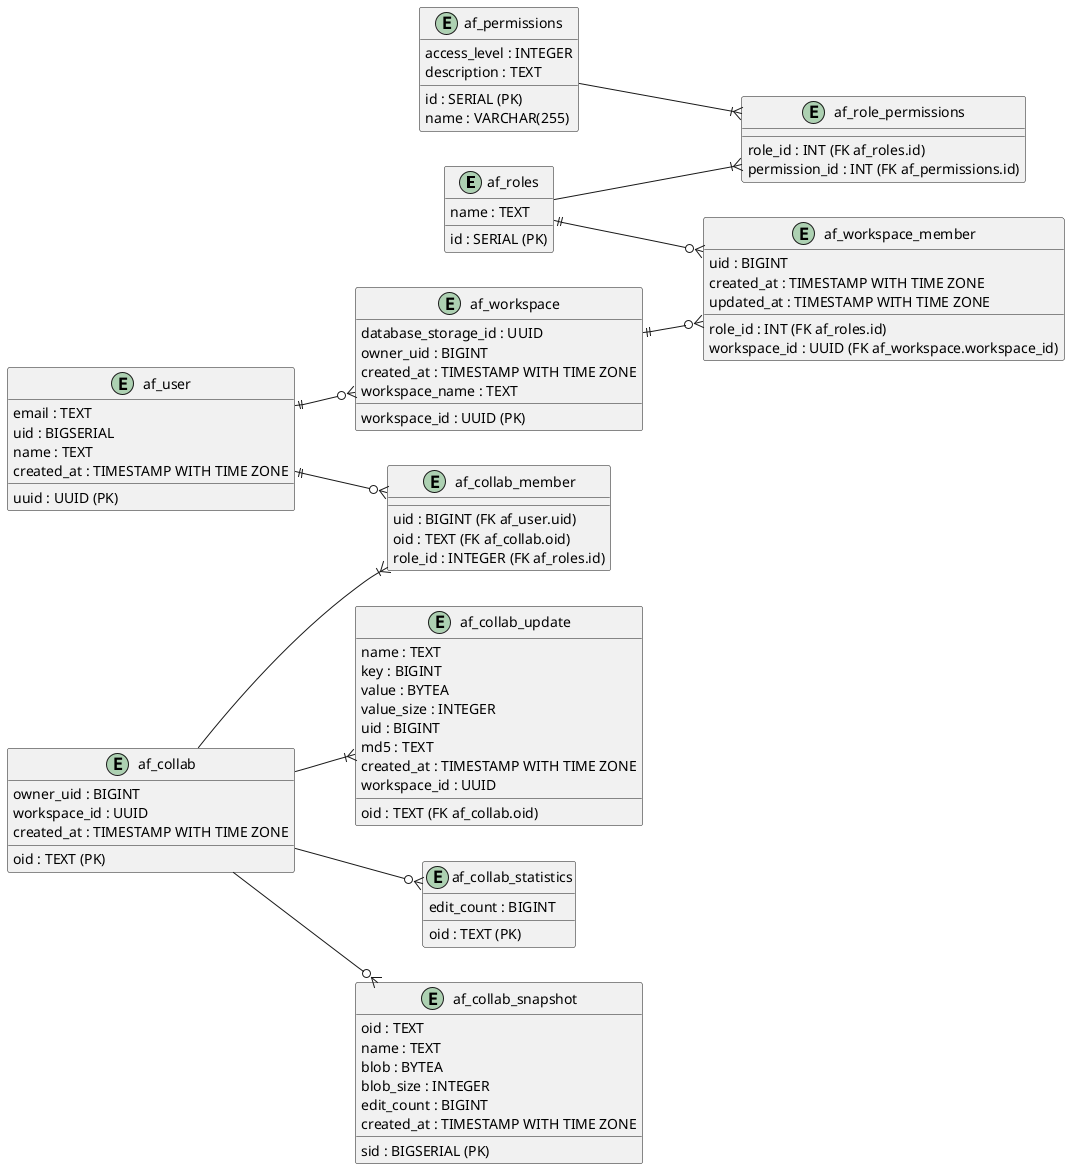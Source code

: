 @startuml
left to right direction
entity "af_roles" {
  id : SERIAL (PK)
  name : TEXT
}

entity "af_permissions" {
  id : SERIAL (PK)
  name : VARCHAR(255)
  access_level : INTEGER
  description : TEXT
}

entity "af_role_permissions" {
  role_id : INT (FK af_roles.id)
  permission_id : INT (FK af_permissions.id)
}

entity "af_user" {
  uuid : UUID (PK)
  email : TEXT
  uid : BIGSERIAL
  name : TEXT
  created_at : TIMESTAMP WITH TIME ZONE
}

entity "af_workspace" {
  workspace_id : UUID (PK)
  database_storage_id : UUID
  owner_uid : BIGINT
  created_at : TIMESTAMP WITH TIME ZONE
  workspace_name : TEXT
}

entity "af_workspace_member" {
  uid : BIGINT
  role_id : INT (FK af_roles.id)
  workspace_id : UUID (FK af_workspace.workspace_id)
  created_at : TIMESTAMP WITH TIME ZONE
  updated_at : TIMESTAMP WITH TIME ZONE
}

entity "af_collab" {
  oid : TEXT (PK)
  owner_uid : BIGINT
  workspace_id : UUID
  created_at : TIMESTAMP WITH TIME ZONE
}

entity "af_collab_update" {
  oid : TEXT (FK af_collab.oid)
  name : TEXT
  key : BIGINT
  value : BYTEA
  value_size : INTEGER
  uid : BIGINT
  md5 : TEXT
  created_at : TIMESTAMP WITH TIME ZONE
  workspace_id : UUID
}

entity "af_collab_member" {
  uid : BIGINT (FK af_user.uid)
  oid : TEXT (FK af_collab.oid)
  role_id : INTEGER (FK af_roles.id)
}

entity "af_collab_statistics" {
  oid : TEXT (PK)
  edit_count : BIGINT
}

entity "af_collab_snapshot" {
  sid : BIGSERIAL (PK)
  oid : TEXT
  name : TEXT
  blob : BYTEA
  blob_size : INTEGER
  edit_count : BIGINT
  created_at : TIMESTAMP WITH TIME ZONE
}

af_roles --|{ af_role_permissions
af_permissions --|{ af_role_permissions
af_roles ||--o{ af_workspace_member
af_workspace ||--o{ af_workspace_member
af_user ||--o{ af_workspace
af_user ||--o{ af_collab_member
af_collab --|{ af_collab_member
af_collab --|{ af_collab_update
af_collab --o{ af_collab_statistics
af_collab --o{ af_collab_snapshot

@enduml
